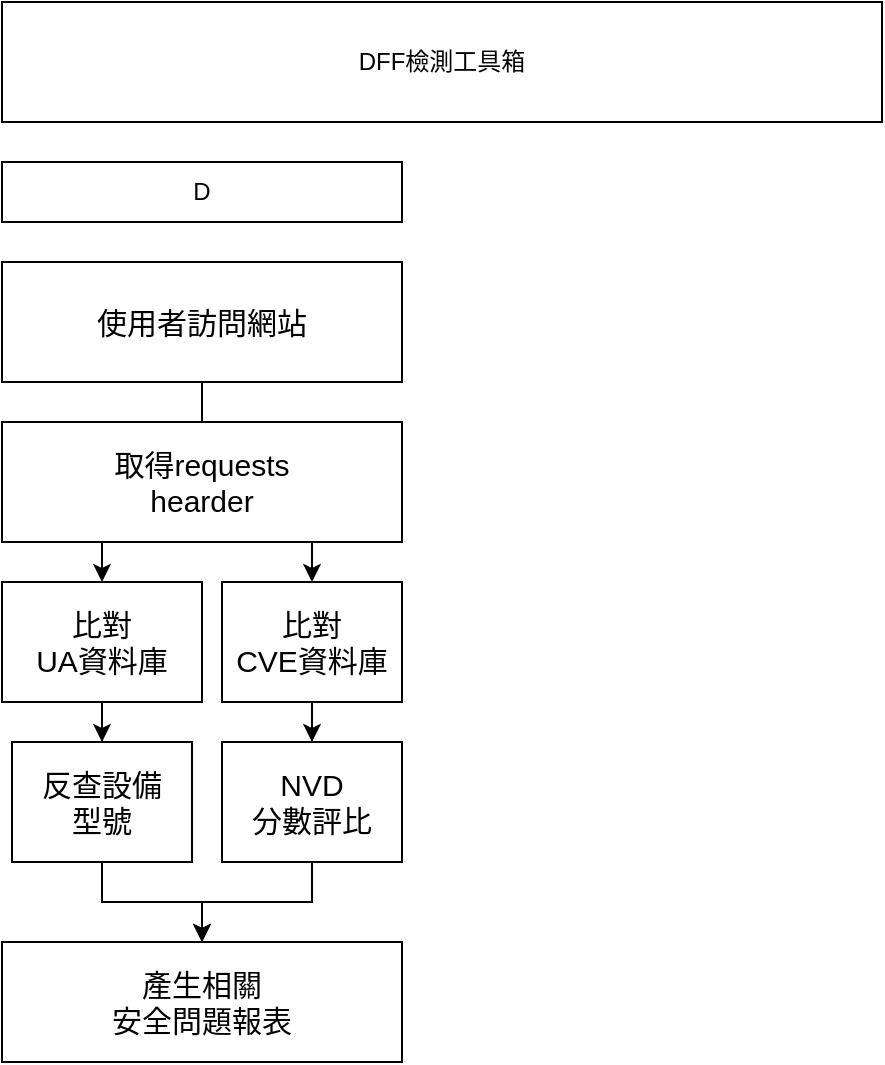 <mxfile version="19.0.3" type="device"><diagram id="6tvuFdHu9k3LRyxPncT7" name="第1頁"><mxGraphModel dx="1038" dy="649" grid="1" gridSize="10" guides="1" tooltips="1" connect="1" arrows="1" fold="1" page="1" pageScale="1" pageWidth="850" pageHeight="1100" math="0" shadow="0"><root><mxCell id="0"/><mxCell id="1" parent="0"/><mxCell id="77xfdEfKP7u9TFfX9vZ3-1" value="DFF檢測工具箱" style="rounded=0;whiteSpace=wrap;html=1;" vertex="1" parent="1"><mxGeometry x="280" y="110" width="440" height="60" as="geometry"/></mxCell><mxCell id="77xfdEfKP7u9TFfX9vZ3-2" value="D" style="rounded=0;whiteSpace=wrap;html=1;" vertex="1" parent="1"><mxGeometry x="280" y="190" width="200" height="30" as="geometry"/></mxCell><mxCell id="77xfdEfKP7u9TFfX9vZ3-8" value="" style="edgeStyle=orthogonalEdgeStyle;rounded=0;orthogonalLoop=1;jettySize=auto;html=1;fontSize=15;" edge="1" parent="1" source="77xfdEfKP7u9TFfX9vZ3-3" target="77xfdEfKP7u9TFfX9vZ3-6"><mxGeometry relative="1" as="geometry"/></mxCell><mxCell id="77xfdEfKP7u9TFfX9vZ3-3" value="使用者訪問網站" style="rounded=0;whiteSpace=wrap;html=1;fontSize=15;" vertex="1" parent="1"><mxGeometry x="280" y="240" width="200" height="60" as="geometry"/></mxCell><mxCell id="77xfdEfKP7u9TFfX9vZ3-9" style="edgeStyle=orthogonalEdgeStyle;rounded=0;orthogonalLoop=1;jettySize=auto;html=1;exitX=0.25;exitY=1;exitDx=0;exitDy=0;entryX=0.5;entryY=0;entryDx=0;entryDy=0;fontSize=15;" edge="1" parent="1" source="77xfdEfKP7u9TFfX9vZ3-4" target="77xfdEfKP7u9TFfX9vZ3-5"><mxGeometry relative="1" as="geometry"/></mxCell><mxCell id="77xfdEfKP7u9TFfX9vZ3-4" value="取得requests&lt;br style=&quot;font-size: 15px;&quot;&gt;hearder" style="rounded=0;whiteSpace=wrap;html=1;fontSize=15;" vertex="1" parent="1"><mxGeometry x="280" y="320" width="200" height="60" as="geometry"/></mxCell><mxCell id="77xfdEfKP7u9TFfX9vZ3-16" style="edgeStyle=orthogonalEdgeStyle;rounded=0;orthogonalLoop=1;jettySize=auto;html=1;exitX=0.5;exitY=1;exitDx=0;exitDy=0;fontSize=15;" edge="1" parent="1" source="77xfdEfKP7u9TFfX9vZ3-5" target="77xfdEfKP7u9TFfX9vZ3-15"><mxGeometry relative="1" as="geometry"/></mxCell><mxCell id="77xfdEfKP7u9TFfX9vZ3-5" value="比對&lt;br&gt;UA資料庫" style="rounded=0;whiteSpace=wrap;html=1;fontSize=15;" vertex="1" parent="1"><mxGeometry x="280" y="400" width="100" height="60" as="geometry"/></mxCell><mxCell id="77xfdEfKP7u9TFfX9vZ3-17" style="edgeStyle=orthogonalEdgeStyle;rounded=0;orthogonalLoop=1;jettySize=auto;html=1;exitX=0.5;exitY=1;exitDx=0;exitDy=0;fontSize=15;" edge="1" parent="1" source="77xfdEfKP7u9TFfX9vZ3-6" target="77xfdEfKP7u9TFfX9vZ3-13"><mxGeometry relative="1" as="geometry"/></mxCell><mxCell id="77xfdEfKP7u9TFfX9vZ3-6" value="比對&lt;br&gt;CVE資料庫" style="rounded=0;whiteSpace=wrap;html=1;fontSize=15;" vertex="1" parent="1"><mxGeometry x="390" y="400" width="90" height="60" as="geometry"/></mxCell><mxCell id="77xfdEfKP7u9TFfX9vZ3-10" value="產生相關&lt;br&gt;安全問題報表" style="rounded=0;whiteSpace=wrap;html=1;fontSize=15;" vertex="1" parent="1"><mxGeometry x="280" y="580" width="200" height="60" as="geometry"/></mxCell><mxCell id="77xfdEfKP7u9TFfX9vZ3-19" style="edgeStyle=orthogonalEdgeStyle;rounded=0;orthogonalLoop=1;jettySize=auto;html=1;exitX=0.5;exitY=1;exitDx=0;exitDy=0;entryX=0.5;entryY=0;entryDx=0;entryDy=0;fontSize=15;" edge="1" parent="1" source="77xfdEfKP7u9TFfX9vZ3-13" target="77xfdEfKP7u9TFfX9vZ3-10"><mxGeometry relative="1" as="geometry"/></mxCell><mxCell id="77xfdEfKP7u9TFfX9vZ3-13" value="NVD&lt;br&gt;分數評比" style="rounded=0;whiteSpace=wrap;html=1;fontSize=15;" vertex="1" parent="1"><mxGeometry x="390" y="480" width="90" height="60" as="geometry"/></mxCell><mxCell id="77xfdEfKP7u9TFfX9vZ3-18" style="edgeStyle=orthogonalEdgeStyle;rounded=0;orthogonalLoop=1;jettySize=auto;html=1;exitX=0.5;exitY=1;exitDx=0;exitDy=0;entryX=0.5;entryY=0;entryDx=0;entryDy=0;fontSize=15;" edge="1" parent="1" source="77xfdEfKP7u9TFfX9vZ3-15" target="77xfdEfKP7u9TFfX9vZ3-10"><mxGeometry relative="1" as="geometry"/></mxCell><mxCell id="77xfdEfKP7u9TFfX9vZ3-15" value="反查設備&lt;br&gt;型號" style="rounded=0;whiteSpace=wrap;html=1;fontSize=15;" vertex="1" parent="1"><mxGeometry x="285" y="480" width="90" height="60" as="geometry"/></mxCell></root></mxGraphModel></diagram></mxfile>